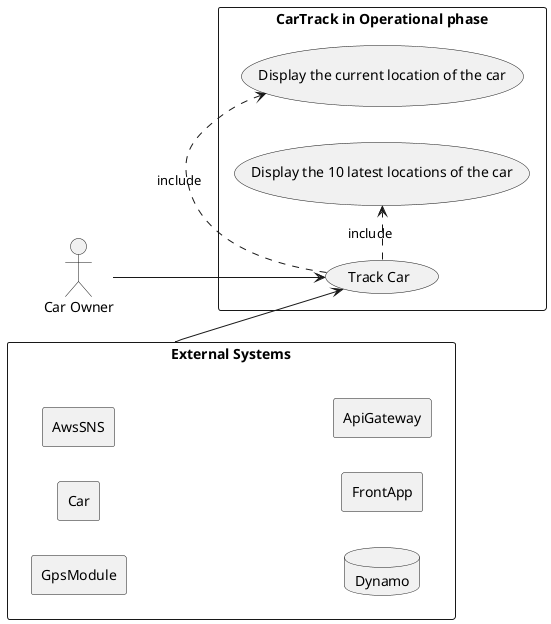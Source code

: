 @startuml

rectangle "CarTrack in Operational phase" as CT {
    "Track Car" as (Track)
    "Display the current location of the car" as (Curr)
    "Display the 10 latest locations of the car" as (Lat)
}
actor "Car Owner" as co
rectangle "External Systems" as ExSys{
    rectangle GpsModule as gps
    rectangle Car as car
    rectangle AwsSNS as SNS
    database Dynamo as DB
    rectangle FrontApp as app
    rectangle ApiGateway as api
}

left to right direction
(Track).>(Curr): include
(Track).>(Lat): include

:co:-->(Track)

ExSys --> (Track)

@enduml

